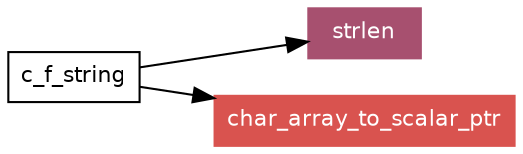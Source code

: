 digraph "proc~~c_f_string~~CallsGraph" {
	graph [concentrate=true id="proc~~c_f_string~~CallsGraph" rankdir=LR size="8.90625,1000.0"]
	node [fontname=Helvetica fontsize=10.5 height=0.0 margin=0.08 shape=box]
	edge [fontname=Helvetica fontsize=9.5]
		"proc~c_f_string" [label=c_f_string]
		graph [concentrate=false]
		"interface~strlen" [label=strlen URL="../interface/strlen.html" color="#A7506F" fontcolor=white style=filled]
		"none~char_array_to_scalar_ptr" [label=char_array_to_scalar_ptr color="#d9534f" fontcolor=white style=filled]
		graph [concentrate=false]
		graph [concentrate=false]
		graph [concentrate=false]
		graph [concentrate=false]
		graph [concentrate=false]
			"proc~c_f_string" -> "interface~strlen" [color="#000000"]
			"proc~c_f_string" -> "none~char_array_to_scalar_ptr" [color="#000000"]
		graph [concentrate=false]
}